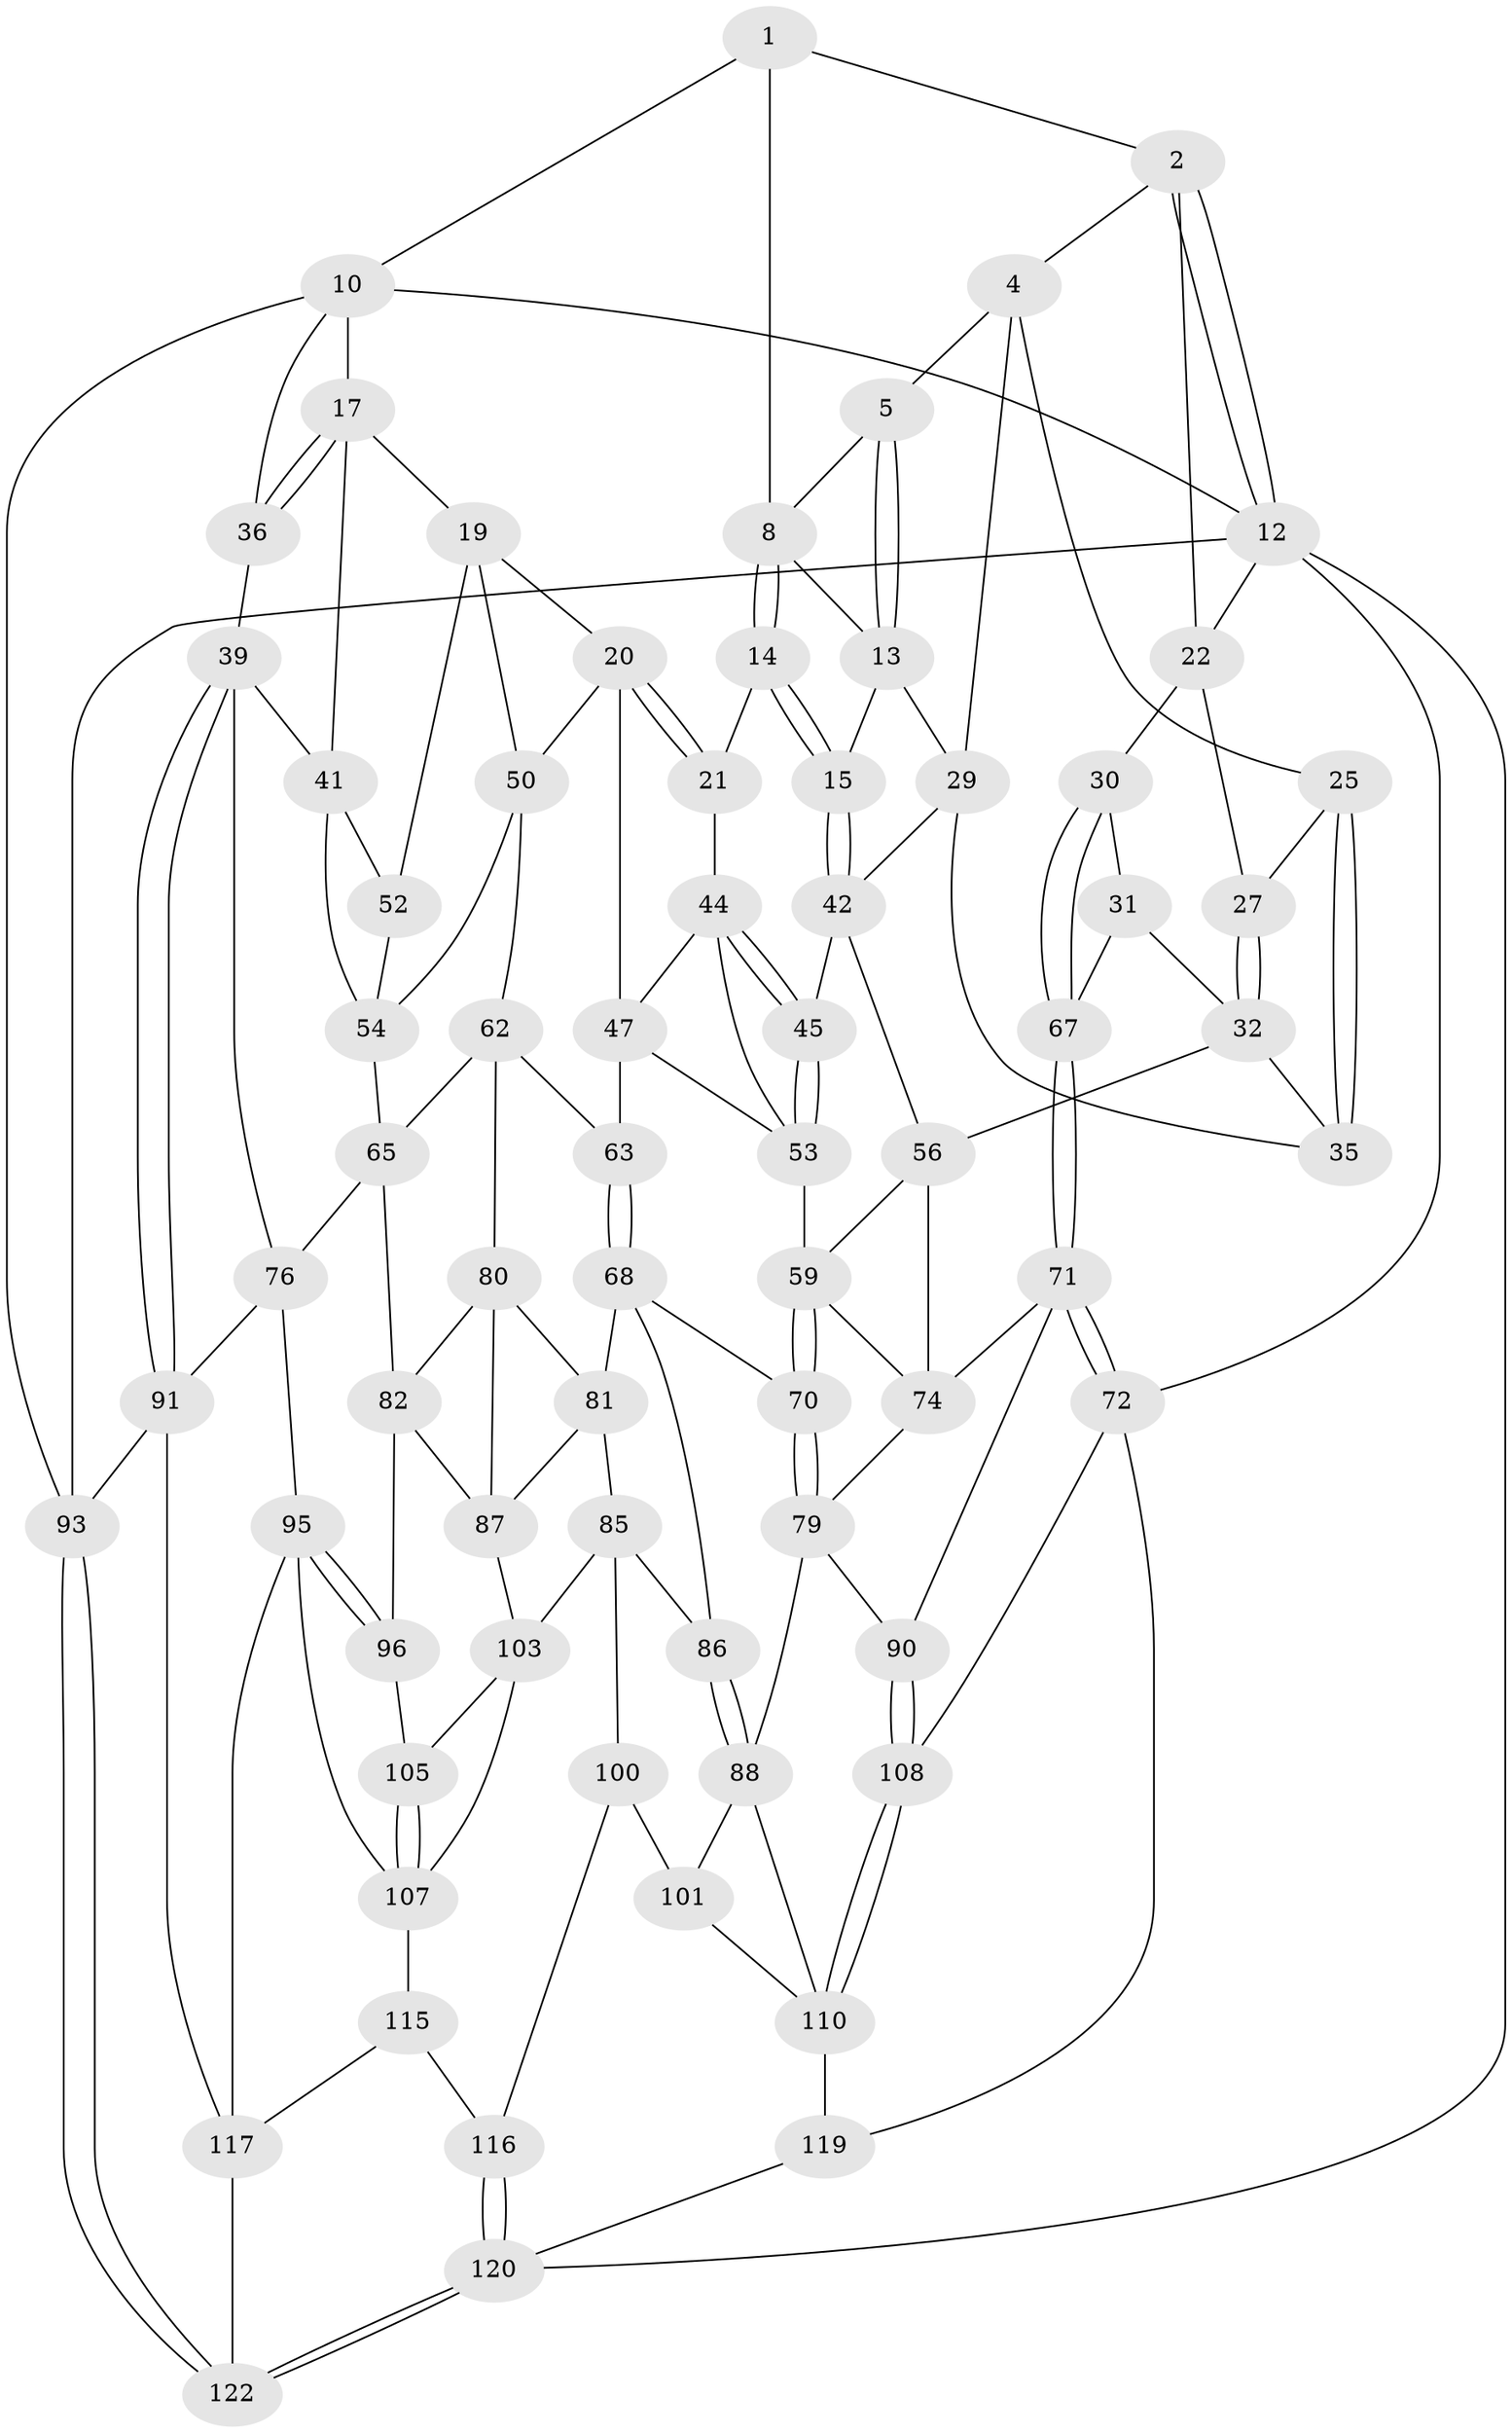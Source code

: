 // original degree distribution, {3: 0.02459016393442623, 4: 0.23770491803278687, 5: 0.5, 6: 0.23770491803278687}
// Generated by graph-tools (version 1.1) at 2025/11/02/27/25 16:11:53]
// undirected, 71 vertices, 156 edges
graph export_dot {
graph [start="1"]
  node [color=gray90,style=filled];
  1 [pos="+0.5394970739090282+0",super="+7"];
  2 [pos="+0.15195546284252923+0",super="+3"];
  4 [pos="+0.22175930442358288+0",super="+24"];
  5 [pos="+0.37270877135773134+0.07969769121931966",super="+6"];
  8 [pos="+0.5549774508432418+0.023225120728125253",super="+9"];
  10 [pos="+0.7642743581651055+0",super="+11"];
  12 [pos="+0+0",super="+73"];
  13 [pos="+0.406774335459278+0.13917688588068308",super="+16"];
  14 [pos="+0.5560445863410469+0.1537320523999196"];
  15 [pos="+0.4590203422614855+0.218006693332038"];
  17 [pos="+0.7980265294884651+0.07442496416990599",super="+18"];
  19 [pos="+0.7275921647721763+0.19189285807147047",super="+49"];
  20 [pos="+0.6892617635069844+0.20417613237575336",super="+46"];
  21 [pos="+0.6838079865421801+0.20512682995595752"];
  22 [pos="+0.065500806385802+0.12427660988572455",super="+23"];
  25 [pos="+0.19298859763154205+0.14373088416008892",super="+26"];
  27 [pos="+0.10669954933593334+0.18348753329968384",super="+28"];
  29 [pos="+0.3273293322392077+0.18399396038238616",super="+34"];
  30 [pos="+0+0.0568397492820036"];
  31 [pos="+0.04885232501453521+0.1435251308508476",super="+33"];
  32 [pos="+0+0.33171845565740454",super="+38"];
  35 [pos="+0.2572906628193147+0.25971735652814565",super="+37"];
  36 [pos="+1+0.17654500232212386"];
  39 [pos="+1+0.3909583011364626",super="+40"];
  41 [pos="+1+0.36907352084825973",super="+51"];
  42 [pos="+0.45950063377397765+0.23668399134452459",super="+43"];
  44 [pos="+0.6461747996366035+0.24669489158490265",super="+48"];
  45 [pos="+0.5093819778741291+0.2921469558957246"];
  47 [pos="+0.6399525028972669+0.34881937636782273",super="+61"];
  50 [pos="+0.6952682808662791+0.35857082351244424",super="+55"];
  52 [pos="+0.7681342846825495+0.2635150938682117"];
  53 [pos="+0.5305131251184037+0.35261270773478703",super="+58"];
  54 [pos="+0.7424670602563204+0.393549626378615",super="+64"];
  56 [pos="+0.34505104244895923+0.42350602823838907",super="+57"];
  59 [pos="+0.3943175162521544+0.4552635986218142",super="+60"];
  62 [pos="+0.6581753456706099+0.4891421443148646",super="+66"];
  63 [pos="+0.5885930921043192+0.42723122347960324"];
  65 [pos="+0.7677766292921305+0.5615929377994638",super="+77"];
  67 [pos="+0+0.33100777884146726"];
  68 [pos="+0.4753596053402384+0.5507804346819859",super="+69"];
  70 [pos="+0.44251161930956506+0.5537001683654464"];
  71 [pos="+0+0.6026988658091577",super="+75"];
  72 [pos="+0+0.9547018621211953",super="+109"];
  74 [pos="+0.13842179545125838+0.5667845817166994",super="+78"];
  76 [pos="+0.909205996798116+0.6149104053732657",super="+92"];
  79 [pos="+0.3367057139263512+0.6429032032571246",super="+89"];
  80 [pos="+0.638579679805853+0.5420685798474062",super="+83"];
  81 [pos="+0.6162588522360151+0.5570068288858049",super="+84"];
  82 [pos="+0.7894917622485773+0.6213082417655975",super="+97"];
  85 [pos="+0.5157866734174557+0.6736972915375543",super="+99"];
  86 [pos="+0.49466869169707794+0.6575636435367287"];
  87 [pos="+0.636312646425162+0.7042790096289367",super="+98"];
  88 [pos="+0.33973770095086714+0.7379391274647754",super="+102"];
  90 [pos="+0.16981983703114667+0.6945580659998137"];
  91 [pos="+1+0.892922446195381",super="+94"];
  93 [pos="+1+1"];
  95 [pos="+0.9349054571029851+0.806504728384794",super="+106"];
  96 [pos="+0.79282478371341+0.6920088117912382"];
  100 [pos="+0.4515921944385787+0.8143721661174786",super="+113"];
  101 [pos="+0.41344832756961486+0.8050718527509938",super="+111"];
  103 [pos="+0.6541247377386529+0.800512748849429",super="+104"];
  105 [pos="+0.7728084553485465+0.7577257185053686"];
  107 [pos="+0.8557099661633912+0.8541418131358796",super="+114"];
  108 [pos="+0.15199280459634856+0.7334771185652066"];
  110 [pos="+0.2633124117131719+0.9195045784980045",super="+112"];
  115 [pos="+0.6577649773481892+0.8740701060346246"];
  116 [pos="+0.5522336168653762+0.9700752592090268"];
  117 [pos="+0.8564709532836109+0.8906809672884937",super="+118"];
  119 [pos="+0.24852310356135313+1"];
  120 [pos="+0.5581967366151602+1",super="+121"];
  122 [pos="+0.8492352141637418+1"];
  1 -- 2;
  1 -- 8;
  1 -- 10;
  2 -- 12;
  2 -- 12;
  2 -- 4;
  2 -- 22;
  4 -- 5;
  4 -- 25;
  4 -- 29;
  5 -- 13;
  5 -- 13;
  5 -- 8;
  8 -- 14;
  8 -- 14;
  8 -- 13;
  10 -- 17;
  10 -- 12;
  10 -- 93;
  10 -- 36;
  12 -- 72;
  12 -- 93;
  12 -- 120;
  12 -- 22;
  13 -- 29;
  13 -- 15;
  14 -- 15;
  14 -- 15;
  14 -- 21;
  15 -- 42;
  15 -- 42;
  17 -- 36;
  17 -- 36;
  17 -- 19;
  17 -- 41;
  19 -- 20;
  19 -- 50;
  19 -- 52;
  20 -- 21;
  20 -- 21;
  20 -- 50;
  20 -- 47;
  21 -- 44;
  22 -- 30;
  22 -- 27;
  25 -- 35 [weight=2];
  25 -- 35;
  25 -- 27;
  27 -- 32;
  27 -- 32;
  29 -- 35;
  29 -- 42;
  30 -- 31;
  30 -- 67;
  30 -- 67;
  31 -- 32;
  31 -- 67;
  32 -- 56;
  32 -- 35;
  36 -- 39;
  39 -- 91;
  39 -- 91;
  39 -- 41;
  39 -- 76;
  41 -- 52;
  41 -- 54;
  42 -- 45;
  42 -- 56;
  44 -- 45;
  44 -- 45;
  44 -- 53;
  44 -- 47;
  45 -- 53;
  45 -- 53;
  47 -- 63;
  47 -- 53;
  50 -- 62;
  50 -- 54;
  52 -- 54;
  53 -- 59;
  54 -- 65;
  56 -- 74;
  56 -- 59;
  59 -- 70;
  59 -- 70;
  59 -- 74;
  62 -- 63;
  62 -- 80;
  62 -- 65;
  63 -- 68;
  63 -- 68;
  65 -- 82;
  65 -- 76;
  67 -- 71;
  67 -- 71;
  68 -- 81;
  68 -- 70;
  68 -- 86;
  70 -- 79;
  70 -- 79;
  71 -- 72;
  71 -- 72;
  71 -- 74;
  71 -- 90;
  72 -- 108;
  72 -- 119;
  74 -- 79;
  76 -- 91;
  76 -- 95;
  79 -- 88;
  79 -- 90;
  80 -- 81;
  80 -- 82;
  80 -- 87;
  81 -- 85;
  81 -- 87;
  82 -- 96;
  82 -- 87;
  85 -- 86;
  85 -- 100;
  85 -- 103;
  86 -- 88;
  86 -- 88;
  87 -- 103;
  88 -- 101;
  88 -- 110;
  90 -- 108;
  90 -- 108;
  91 -- 117;
  91 -- 93;
  93 -- 122;
  93 -- 122;
  95 -- 96;
  95 -- 96;
  95 -- 107;
  95 -- 117;
  96 -- 105;
  100 -- 101 [weight=2];
  100 -- 116;
  101 -- 110;
  103 -- 105;
  103 -- 107;
  105 -- 107;
  105 -- 107;
  107 -- 115;
  108 -- 110;
  108 -- 110;
  110 -- 119;
  115 -- 116;
  115 -- 117;
  116 -- 120;
  116 -- 120;
  117 -- 122;
  119 -- 120;
  120 -- 122;
  120 -- 122;
}
